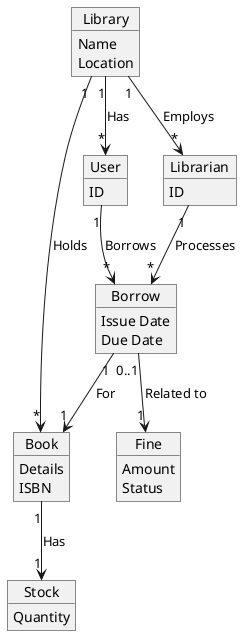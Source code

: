 @startuml

' Define conceptual classes
object Library {
  Name
  Location
}

object Book {
  Details
  ISBN
}

object Stock {
  Quantity
}

object User {
  ID
}

object Librarian {
  ID
}

object Borrow {
  Issue Date
  Due Date
}

object Fine {
  Amount
  Status
}

' Define associations
Library "1" --> "*" Book : Holds
Library "1" --> "*" User : Has
Library "1" --> "*" Librarian : Employs
Book "1" --> "1" Stock : Has
User "1" --> "*" Borrow : Borrows
Borrow "1" --> "1" Book : For
Borrow "0..1" --> "1" Fine : Related to
Librarian "1" --> "*" Borrow : Processes

@enduml
